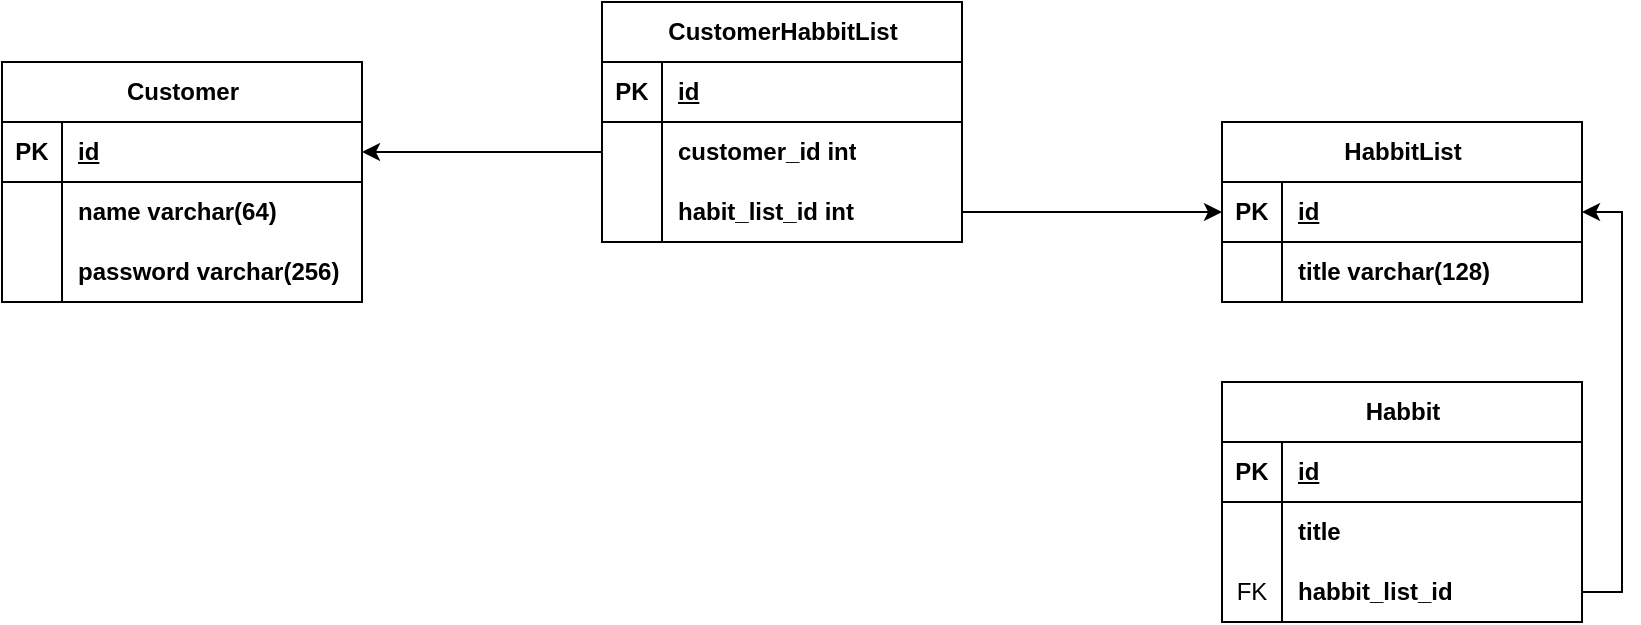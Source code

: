 <mxfile version="24.6.4" type="device">
  <diagram id="R2lEEEUBdFMjLlhIrx00" name="Page-1">
    <mxGraphModel dx="1434" dy="838" grid="1" gridSize="10" guides="1" tooltips="1" connect="1" arrows="1" fold="1" page="1" pageScale="1" pageWidth="850" pageHeight="1100" math="0" shadow="0" extFonts="Permanent Marker^https://fonts.googleapis.com/css?family=Permanent+Marker">
      <root>
        <mxCell id="0" />
        <mxCell id="1" parent="0" />
        <mxCell id="Y5UiJhmjQ06886pIAeiv-29" value="Customer" style="shape=table;startSize=30;container=1;collapsible=1;childLayout=tableLayout;fixedRows=1;rowLines=0;fontStyle=1;align=center;resizeLast=1;html=1;" parent="1" vertex="1">
          <mxGeometry x="30" y="60" width="180" height="120" as="geometry">
            <mxRectangle x="170" y="120" width="70" height="30" as="alternateBounds" />
          </mxGeometry>
        </mxCell>
        <mxCell id="Y5UiJhmjQ06886pIAeiv-30" value="" style="shape=tableRow;horizontal=0;startSize=0;swimlaneHead=0;swimlaneBody=0;fillColor=none;collapsible=0;dropTarget=0;points=[[0,0.5],[1,0.5]];portConstraint=eastwest;top=0;left=0;right=0;bottom=1;" parent="Y5UiJhmjQ06886pIAeiv-29" vertex="1">
          <mxGeometry y="30" width="180" height="30" as="geometry" />
        </mxCell>
        <mxCell id="Y5UiJhmjQ06886pIAeiv-31" value="PK" style="shape=partialRectangle;connectable=0;fillColor=none;top=0;left=0;bottom=0;right=0;fontStyle=1;overflow=hidden;whiteSpace=wrap;html=1;" parent="Y5UiJhmjQ06886pIAeiv-30" vertex="1">
          <mxGeometry width="30" height="30" as="geometry">
            <mxRectangle width="30" height="30" as="alternateBounds" />
          </mxGeometry>
        </mxCell>
        <mxCell id="Y5UiJhmjQ06886pIAeiv-32" value="id" style="shape=partialRectangle;connectable=0;fillColor=none;top=0;left=0;bottom=0;right=0;align=left;spacingLeft=6;fontStyle=5;overflow=hidden;whiteSpace=wrap;html=1;" parent="Y5UiJhmjQ06886pIAeiv-30" vertex="1">
          <mxGeometry x="30" width="150" height="30" as="geometry">
            <mxRectangle width="150" height="30" as="alternateBounds" />
          </mxGeometry>
        </mxCell>
        <mxCell id="Y5UiJhmjQ06886pIAeiv-33" value="" style="shape=tableRow;horizontal=0;startSize=0;swimlaneHead=0;swimlaneBody=0;fillColor=none;collapsible=0;dropTarget=0;points=[[0,0.5],[1,0.5]];portConstraint=eastwest;top=0;left=0;right=0;bottom=0;" parent="Y5UiJhmjQ06886pIAeiv-29" vertex="1">
          <mxGeometry y="60" width="180" height="30" as="geometry" />
        </mxCell>
        <mxCell id="Y5UiJhmjQ06886pIAeiv-34" value="" style="shape=partialRectangle;connectable=0;fillColor=none;top=0;left=0;bottom=0;right=0;editable=1;overflow=hidden;whiteSpace=wrap;html=1;" parent="Y5UiJhmjQ06886pIAeiv-33" vertex="1">
          <mxGeometry width="30" height="30" as="geometry">
            <mxRectangle width="30" height="30" as="alternateBounds" />
          </mxGeometry>
        </mxCell>
        <mxCell id="Y5UiJhmjQ06886pIAeiv-35" value="&lt;b&gt;name varchar(64)&lt;/b&gt;" style="shape=partialRectangle;connectable=0;fillColor=none;top=0;left=0;bottom=0;right=0;align=left;spacingLeft=6;overflow=hidden;whiteSpace=wrap;html=1;labelBorderColor=none;labelBackgroundColor=none;fontStyle=0" parent="Y5UiJhmjQ06886pIAeiv-33" vertex="1">
          <mxGeometry x="30" width="150" height="30" as="geometry">
            <mxRectangle width="150" height="30" as="alternateBounds" />
          </mxGeometry>
        </mxCell>
        <mxCell id="Y5UiJhmjQ06886pIAeiv-52" value="" style="shape=tableRow;horizontal=0;startSize=0;swimlaneHead=0;swimlaneBody=0;fillColor=none;collapsible=0;dropTarget=0;points=[[0,0.5],[1,0.5]];portConstraint=eastwest;top=0;left=0;right=0;bottom=0;" parent="Y5UiJhmjQ06886pIAeiv-29" vertex="1">
          <mxGeometry y="90" width="180" height="30" as="geometry" />
        </mxCell>
        <mxCell id="Y5UiJhmjQ06886pIAeiv-53" value="" style="shape=partialRectangle;connectable=0;fillColor=none;top=0;left=0;bottom=0;right=0;editable=1;overflow=hidden;whiteSpace=wrap;html=1;" parent="Y5UiJhmjQ06886pIAeiv-52" vertex="1">
          <mxGeometry width="30" height="30" as="geometry">
            <mxRectangle width="30" height="30" as="alternateBounds" />
          </mxGeometry>
        </mxCell>
        <mxCell id="Y5UiJhmjQ06886pIAeiv-54" value="&lt;b&gt;password varchar(256)&lt;/b&gt;" style="shape=partialRectangle;connectable=0;fillColor=none;top=0;left=0;bottom=0;right=0;align=left;spacingLeft=6;overflow=hidden;whiteSpace=wrap;html=1;labelBorderColor=none;labelBackgroundColor=none;fontStyle=0" parent="Y5UiJhmjQ06886pIAeiv-52" vertex="1">
          <mxGeometry x="30" width="150" height="30" as="geometry">
            <mxRectangle width="150" height="30" as="alternateBounds" />
          </mxGeometry>
        </mxCell>
        <mxCell id="Y5UiJhmjQ06886pIAeiv-86" value="HabbitList" style="shape=table;startSize=30;container=1;collapsible=1;childLayout=tableLayout;fixedRows=1;rowLines=0;fontStyle=1;align=center;resizeLast=1;html=1;" parent="1" vertex="1">
          <mxGeometry x="640" y="90" width="180" height="90" as="geometry">
            <mxRectangle x="170" y="120" width="70" height="30" as="alternateBounds" />
          </mxGeometry>
        </mxCell>
        <mxCell id="Y5UiJhmjQ06886pIAeiv-87" value="" style="shape=tableRow;horizontal=0;startSize=0;swimlaneHead=0;swimlaneBody=0;fillColor=none;collapsible=0;dropTarget=0;points=[[0,0.5],[1,0.5]];portConstraint=eastwest;top=0;left=0;right=0;bottom=1;" parent="Y5UiJhmjQ06886pIAeiv-86" vertex="1">
          <mxGeometry y="30" width="180" height="30" as="geometry" />
        </mxCell>
        <mxCell id="Y5UiJhmjQ06886pIAeiv-88" value="PK" style="shape=partialRectangle;connectable=0;fillColor=none;top=0;left=0;bottom=0;right=0;fontStyle=1;overflow=hidden;whiteSpace=wrap;html=1;" parent="Y5UiJhmjQ06886pIAeiv-87" vertex="1">
          <mxGeometry width="30" height="30" as="geometry">
            <mxRectangle width="30" height="30" as="alternateBounds" />
          </mxGeometry>
        </mxCell>
        <mxCell id="Y5UiJhmjQ06886pIAeiv-89" value="id" style="shape=partialRectangle;connectable=0;fillColor=none;top=0;left=0;bottom=0;right=0;align=left;spacingLeft=6;fontStyle=5;overflow=hidden;whiteSpace=wrap;html=1;" parent="Y5UiJhmjQ06886pIAeiv-87" vertex="1">
          <mxGeometry x="30" width="150" height="30" as="geometry">
            <mxRectangle width="150" height="30" as="alternateBounds" />
          </mxGeometry>
        </mxCell>
        <mxCell id="Y5UiJhmjQ06886pIAeiv-90" value="" style="shape=tableRow;horizontal=0;startSize=0;swimlaneHead=0;swimlaneBody=0;fillColor=none;collapsible=0;dropTarget=0;points=[[0,0.5],[1,0.5]];portConstraint=eastwest;top=0;left=0;right=0;bottom=0;" parent="Y5UiJhmjQ06886pIAeiv-86" vertex="1">
          <mxGeometry y="60" width="180" height="30" as="geometry" />
        </mxCell>
        <mxCell id="Y5UiJhmjQ06886pIAeiv-91" value="" style="shape=partialRectangle;connectable=0;fillColor=none;top=0;left=0;bottom=0;right=0;editable=1;overflow=hidden;whiteSpace=wrap;html=1;" parent="Y5UiJhmjQ06886pIAeiv-90" vertex="1">
          <mxGeometry width="30" height="30" as="geometry">
            <mxRectangle width="30" height="30" as="alternateBounds" />
          </mxGeometry>
        </mxCell>
        <mxCell id="Y5UiJhmjQ06886pIAeiv-92" value="&lt;b&gt;title varchar(128)&lt;/b&gt;" style="shape=partialRectangle;connectable=0;fillColor=none;top=0;left=0;bottom=0;right=0;align=left;spacingLeft=6;overflow=hidden;whiteSpace=wrap;html=1;labelBorderColor=none;labelBackgroundColor=none;fontStyle=0" parent="Y5UiJhmjQ06886pIAeiv-90" vertex="1">
          <mxGeometry x="30" width="150" height="30" as="geometry">
            <mxRectangle width="150" height="30" as="alternateBounds" />
          </mxGeometry>
        </mxCell>
        <mxCell id="Y5UiJhmjQ06886pIAeiv-100" value="Habbit" style="shape=table;startSize=30;container=1;collapsible=1;childLayout=tableLayout;fixedRows=1;rowLines=0;fontStyle=1;align=center;resizeLast=1;html=1;" parent="1" vertex="1">
          <mxGeometry x="640" y="220" width="180" height="120" as="geometry">
            <mxRectangle x="170" y="120" width="70" height="30" as="alternateBounds" />
          </mxGeometry>
        </mxCell>
        <mxCell id="Y5UiJhmjQ06886pIAeiv-101" value="" style="shape=tableRow;horizontal=0;startSize=0;swimlaneHead=0;swimlaneBody=0;fillColor=none;collapsible=0;dropTarget=0;points=[[0,0.5],[1,0.5]];portConstraint=eastwest;top=0;left=0;right=0;bottom=1;" parent="Y5UiJhmjQ06886pIAeiv-100" vertex="1">
          <mxGeometry y="30" width="180" height="30" as="geometry" />
        </mxCell>
        <mxCell id="Y5UiJhmjQ06886pIAeiv-102" value="PK" style="shape=partialRectangle;connectable=0;fillColor=none;top=0;left=0;bottom=0;right=0;fontStyle=1;overflow=hidden;whiteSpace=wrap;html=1;" parent="Y5UiJhmjQ06886pIAeiv-101" vertex="1">
          <mxGeometry width="30" height="30" as="geometry">
            <mxRectangle width="30" height="30" as="alternateBounds" />
          </mxGeometry>
        </mxCell>
        <mxCell id="Y5UiJhmjQ06886pIAeiv-103" value="id" style="shape=partialRectangle;connectable=0;fillColor=none;top=0;left=0;bottom=0;right=0;align=left;spacingLeft=6;fontStyle=5;overflow=hidden;whiteSpace=wrap;html=1;" parent="Y5UiJhmjQ06886pIAeiv-101" vertex="1">
          <mxGeometry x="30" width="150" height="30" as="geometry">
            <mxRectangle width="150" height="30" as="alternateBounds" />
          </mxGeometry>
        </mxCell>
        <mxCell id="Y5UiJhmjQ06886pIAeiv-104" value="" style="shape=tableRow;horizontal=0;startSize=0;swimlaneHead=0;swimlaneBody=0;fillColor=none;collapsible=0;dropTarget=0;points=[[0,0.5],[1,0.5]];portConstraint=eastwest;top=0;left=0;right=0;bottom=0;" parent="Y5UiJhmjQ06886pIAeiv-100" vertex="1">
          <mxGeometry y="60" width="180" height="30" as="geometry" />
        </mxCell>
        <mxCell id="Y5UiJhmjQ06886pIAeiv-105" value="" style="shape=partialRectangle;connectable=0;fillColor=none;top=0;left=0;bottom=0;right=0;editable=1;overflow=hidden;whiteSpace=wrap;html=1;" parent="Y5UiJhmjQ06886pIAeiv-104" vertex="1">
          <mxGeometry width="30" height="30" as="geometry">
            <mxRectangle width="30" height="30" as="alternateBounds" />
          </mxGeometry>
        </mxCell>
        <mxCell id="Y5UiJhmjQ06886pIAeiv-106" value="&lt;b&gt;title&lt;/b&gt;" style="shape=partialRectangle;connectable=0;fillColor=none;top=0;left=0;bottom=0;right=0;align=left;spacingLeft=6;overflow=hidden;whiteSpace=wrap;html=1;labelBorderColor=none;labelBackgroundColor=none;fontStyle=0" parent="Y5UiJhmjQ06886pIAeiv-104" vertex="1">
          <mxGeometry x="30" width="150" height="30" as="geometry">
            <mxRectangle width="150" height="30" as="alternateBounds" />
          </mxGeometry>
        </mxCell>
        <mxCell id="Y5UiJhmjQ06886pIAeiv-110" value="" style="shape=tableRow;horizontal=0;startSize=0;swimlaneHead=0;swimlaneBody=0;fillColor=none;collapsible=0;dropTarget=0;points=[[0,0.5],[1,0.5]];portConstraint=eastwest;top=0;left=0;right=0;bottom=0;" parent="Y5UiJhmjQ06886pIAeiv-100" vertex="1">
          <mxGeometry y="90" width="180" height="30" as="geometry" />
        </mxCell>
        <mxCell id="Y5UiJhmjQ06886pIAeiv-111" value="FK" style="shape=partialRectangle;connectable=0;fillColor=none;top=0;left=0;bottom=0;right=0;editable=1;overflow=hidden;whiteSpace=wrap;html=1;" parent="Y5UiJhmjQ06886pIAeiv-110" vertex="1">
          <mxGeometry width="30" height="30" as="geometry">
            <mxRectangle width="30" height="30" as="alternateBounds" />
          </mxGeometry>
        </mxCell>
        <mxCell id="Y5UiJhmjQ06886pIAeiv-112" value="&lt;b&gt;habbit_list_id&lt;/b&gt;&amp;nbsp;" style="shape=partialRectangle;connectable=0;fillColor=none;top=0;left=0;bottom=0;right=0;align=left;spacingLeft=6;overflow=hidden;whiteSpace=wrap;html=1;labelBorderColor=none;labelBackgroundColor=none;fontStyle=0" parent="Y5UiJhmjQ06886pIAeiv-110" vertex="1">
          <mxGeometry x="30" width="150" height="30" as="geometry">
            <mxRectangle width="150" height="30" as="alternateBounds" />
          </mxGeometry>
        </mxCell>
        <mxCell id="Y5UiJhmjQ06886pIAeiv-129" value="CustomerHabbitList" style="shape=table;startSize=30;container=1;collapsible=1;childLayout=tableLayout;fixedRows=1;rowLines=0;fontStyle=1;align=center;resizeLast=1;html=1;" parent="1" vertex="1">
          <mxGeometry x="330" y="30" width="180" height="120" as="geometry">
            <mxRectangle x="170" y="120" width="70" height="30" as="alternateBounds" />
          </mxGeometry>
        </mxCell>
        <mxCell id="Y5UiJhmjQ06886pIAeiv-130" value="" style="shape=tableRow;horizontal=0;startSize=0;swimlaneHead=0;swimlaneBody=0;fillColor=none;collapsible=0;dropTarget=0;points=[[0,0.5],[1,0.5]];portConstraint=eastwest;top=0;left=0;right=0;bottom=1;" parent="Y5UiJhmjQ06886pIAeiv-129" vertex="1">
          <mxGeometry y="30" width="180" height="30" as="geometry" />
        </mxCell>
        <mxCell id="Y5UiJhmjQ06886pIAeiv-131" value="PK" style="shape=partialRectangle;connectable=0;fillColor=none;top=0;left=0;bottom=0;right=0;fontStyle=1;overflow=hidden;whiteSpace=wrap;html=1;" parent="Y5UiJhmjQ06886pIAeiv-130" vertex="1">
          <mxGeometry width="30" height="30" as="geometry">
            <mxRectangle width="30" height="30" as="alternateBounds" />
          </mxGeometry>
        </mxCell>
        <mxCell id="Y5UiJhmjQ06886pIAeiv-132" value="id" style="shape=partialRectangle;connectable=0;fillColor=none;top=0;left=0;bottom=0;right=0;align=left;spacingLeft=6;fontStyle=5;overflow=hidden;whiteSpace=wrap;html=1;" parent="Y5UiJhmjQ06886pIAeiv-130" vertex="1">
          <mxGeometry x="30" width="150" height="30" as="geometry">
            <mxRectangle width="150" height="30" as="alternateBounds" />
          </mxGeometry>
        </mxCell>
        <mxCell id="Y5UiJhmjQ06886pIAeiv-133" value="" style="shape=tableRow;horizontal=0;startSize=0;swimlaneHead=0;swimlaneBody=0;fillColor=none;collapsible=0;dropTarget=0;points=[[0,0.5],[1,0.5]];portConstraint=eastwest;top=0;left=0;right=0;bottom=0;" parent="Y5UiJhmjQ06886pIAeiv-129" vertex="1">
          <mxGeometry y="60" width="180" height="30" as="geometry" />
        </mxCell>
        <mxCell id="Y5UiJhmjQ06886pIAeiv-134" value="" style="shape=partialRectangle;connectable=0;fillColor=none;top=0;left=0;bottom=0;right=0;editable=1;overflow=hidden;whiteSpace=wrap;html=1;" parent="Y5UiJhmjQ06886pIAeiv-133" vertex="1">
          <mxGeometry width="30" height="30" as="geometry">
            <mxRectangle width="30" height="30" as="alternateBounds" />
          </mxGeometry>
        </mxCell>
        <mxCell id="Y5UiJhmjQ06886pIAeiv-135" value="&lt;b&gt;customer_id int&lt;/b&gt;" style="shape=partialRectangle;connectable=0;fillColor=none;top=0;left=0;bottom=0;right=0;align=left;spacingLeft=6;overflow=hidden;whiteSpace=wrap;html=1;labelBorderColor=none;labelBackgroundColor=none;fontStyle=0" parent="Y5UiJhmjQ06886pIAeiv-133" vertex="1">
          <mxGeometry x="30" width="150" height="30" as="geometry">
            <mxRectangle width="150" height="30" as="alternateBounds" />
          </mxGeometry>
        </mxCell>
        <mxCell id="Y5UiJhmjQ06886pIAeiv-150" value="" style="shape=tableRow;horizontal=0;startSize=0;swimlaneHead=0;swimlaneBody=0;fillColor=none;collapsible=0;dropTarget=0;points=[[0,0.5],[1,0.5]];portConstraint=eastwest;top=0;left=0;right=0;bottom=0;" parent="Y5UiJhmjQ06886pIAeiv-129" vertex="1">
          <mxGeometry y="90" width="180" height="30" as="geometry" />
        </mxCell>
        <mxCell id="Y5UiJhmjQ06886pIAeiv-151" value="" style="shape=partialRectangle;connectable=0;fillColor=none;top=0;left=0;bottom=0;right=0;editable=1;overflow=hidden;whiteSpace=wrap;html=1;" parent="Y5UiJhmjQ06886pIAeiv-150" vertex="1">
          <mxGeometry width="30" height="30" as="geometry">
            <mxRectangle width="30" height="30" as="alternateBounds" />
          </mxGeometry>
        </mxCell>
        <mxCell id="Y5UiJhmjQ06886pIAeiv-152" value="&lt;b&gt;habit_list_id int&lt;/b&gt;" style="shape=partialRectangle;connectable=0;fillColor=none;top=0;left=0;bottom=0;right=0;align=left;spacingLeft=6;overflow=hidden;whiteSpace=wrap;html=1;labelBorderColor=none;labelBackgroundColor=none;fontStyle=0" parent="Y5UiJhmjQ06886pIAeiv-150" vertex="1">
          <mxGeometry x="30" width="150" height="30" as="geometry">
            <mxRectangle width="150" height="30" as="alternateBounds" />
          </mxGeometry>
        </mxCell>
        <mxCell id="Y5UiJhmjQ06886pIAeiv-154" style="edgeStyle=orthogonalEdgeStyle;rounded=0;orthogonalLoop=1;jettySize=auto;html=1;" parent="1" source="Y5UiJhmjQ06886pIAeiv-133" target="Y5UiJhmjQ06886pIAeiv-30" edge="1">
          <mxGeometry relative="1" as="geometry" />
        </mxCell>
        <mxCell id="Y5UiJhmjQ06886pIAeiv-157" style="edgeStyle=orthogonalEdgeStyle;rounded=0;orthogonalLoop=1;jettySize=auto;html=1;entryX=0;entryY=0.5;entryDx=0;entryDy=0;" parent="1" source="Y5UiJhmjQ06886pIAeiv-150" target="Y5UiJhmjQ06886pIAeiv-87" edge="1">
          <mxGeometry relative="1" as="geometry" />
        </mxCell>
        <mxCell id="7V5XOWIsCM2VgEPjAlOk-3" style="edgeStyle=orthogonalEdgeStyle;rounded=0;orthogonalLoop=1;jettySize=auto;html=1;exitX=1;exitY=0.5;exitDx=0;exitDy=0;entryX=1;entryY=0.5;entryDx=0;entryDy=0;" edge="1" parent="1" source="Y5UiJhmjQ06886pIAeiv-110" target="Y5UiJhmjQ06886pIAeiv-87">
          <mxGeometry relative="1" as="geometry" />
        </mxCell>
      </root>
    </mxGraphModel>
  </diagram>
</mxfile>
